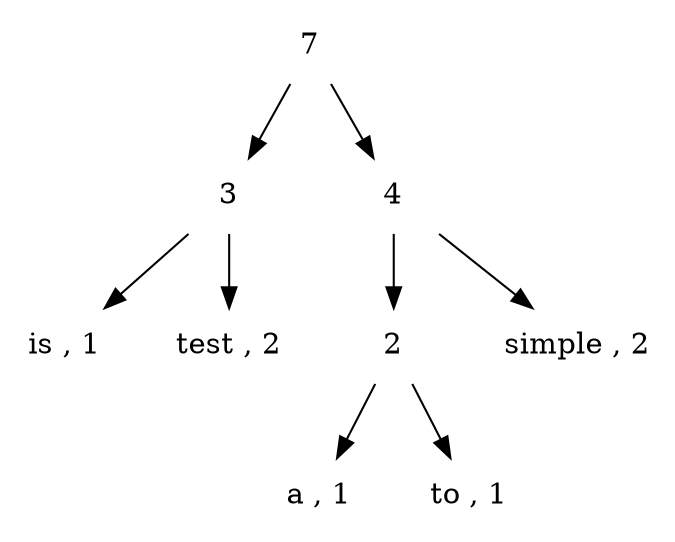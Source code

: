 digraph h {
node [shape = plaintext];
n0 [label = "7"];
n0 -> n1;
n1 [label = "3"];
n1 -> n2;
n2 [label = "is , 1"];
n1 -> n3;
n3 [label = "test , 2"];
n0 -> n4;
n4 [label = "4"];
n4 -> n5;
n5 [label = "2"];
n5 -> n6;
n6 [label = "a , 1"];
n5 -> n7;
n7 [label = "to , 1"];
n4 -> n8;
n8 [label = "simple , 2"];
}